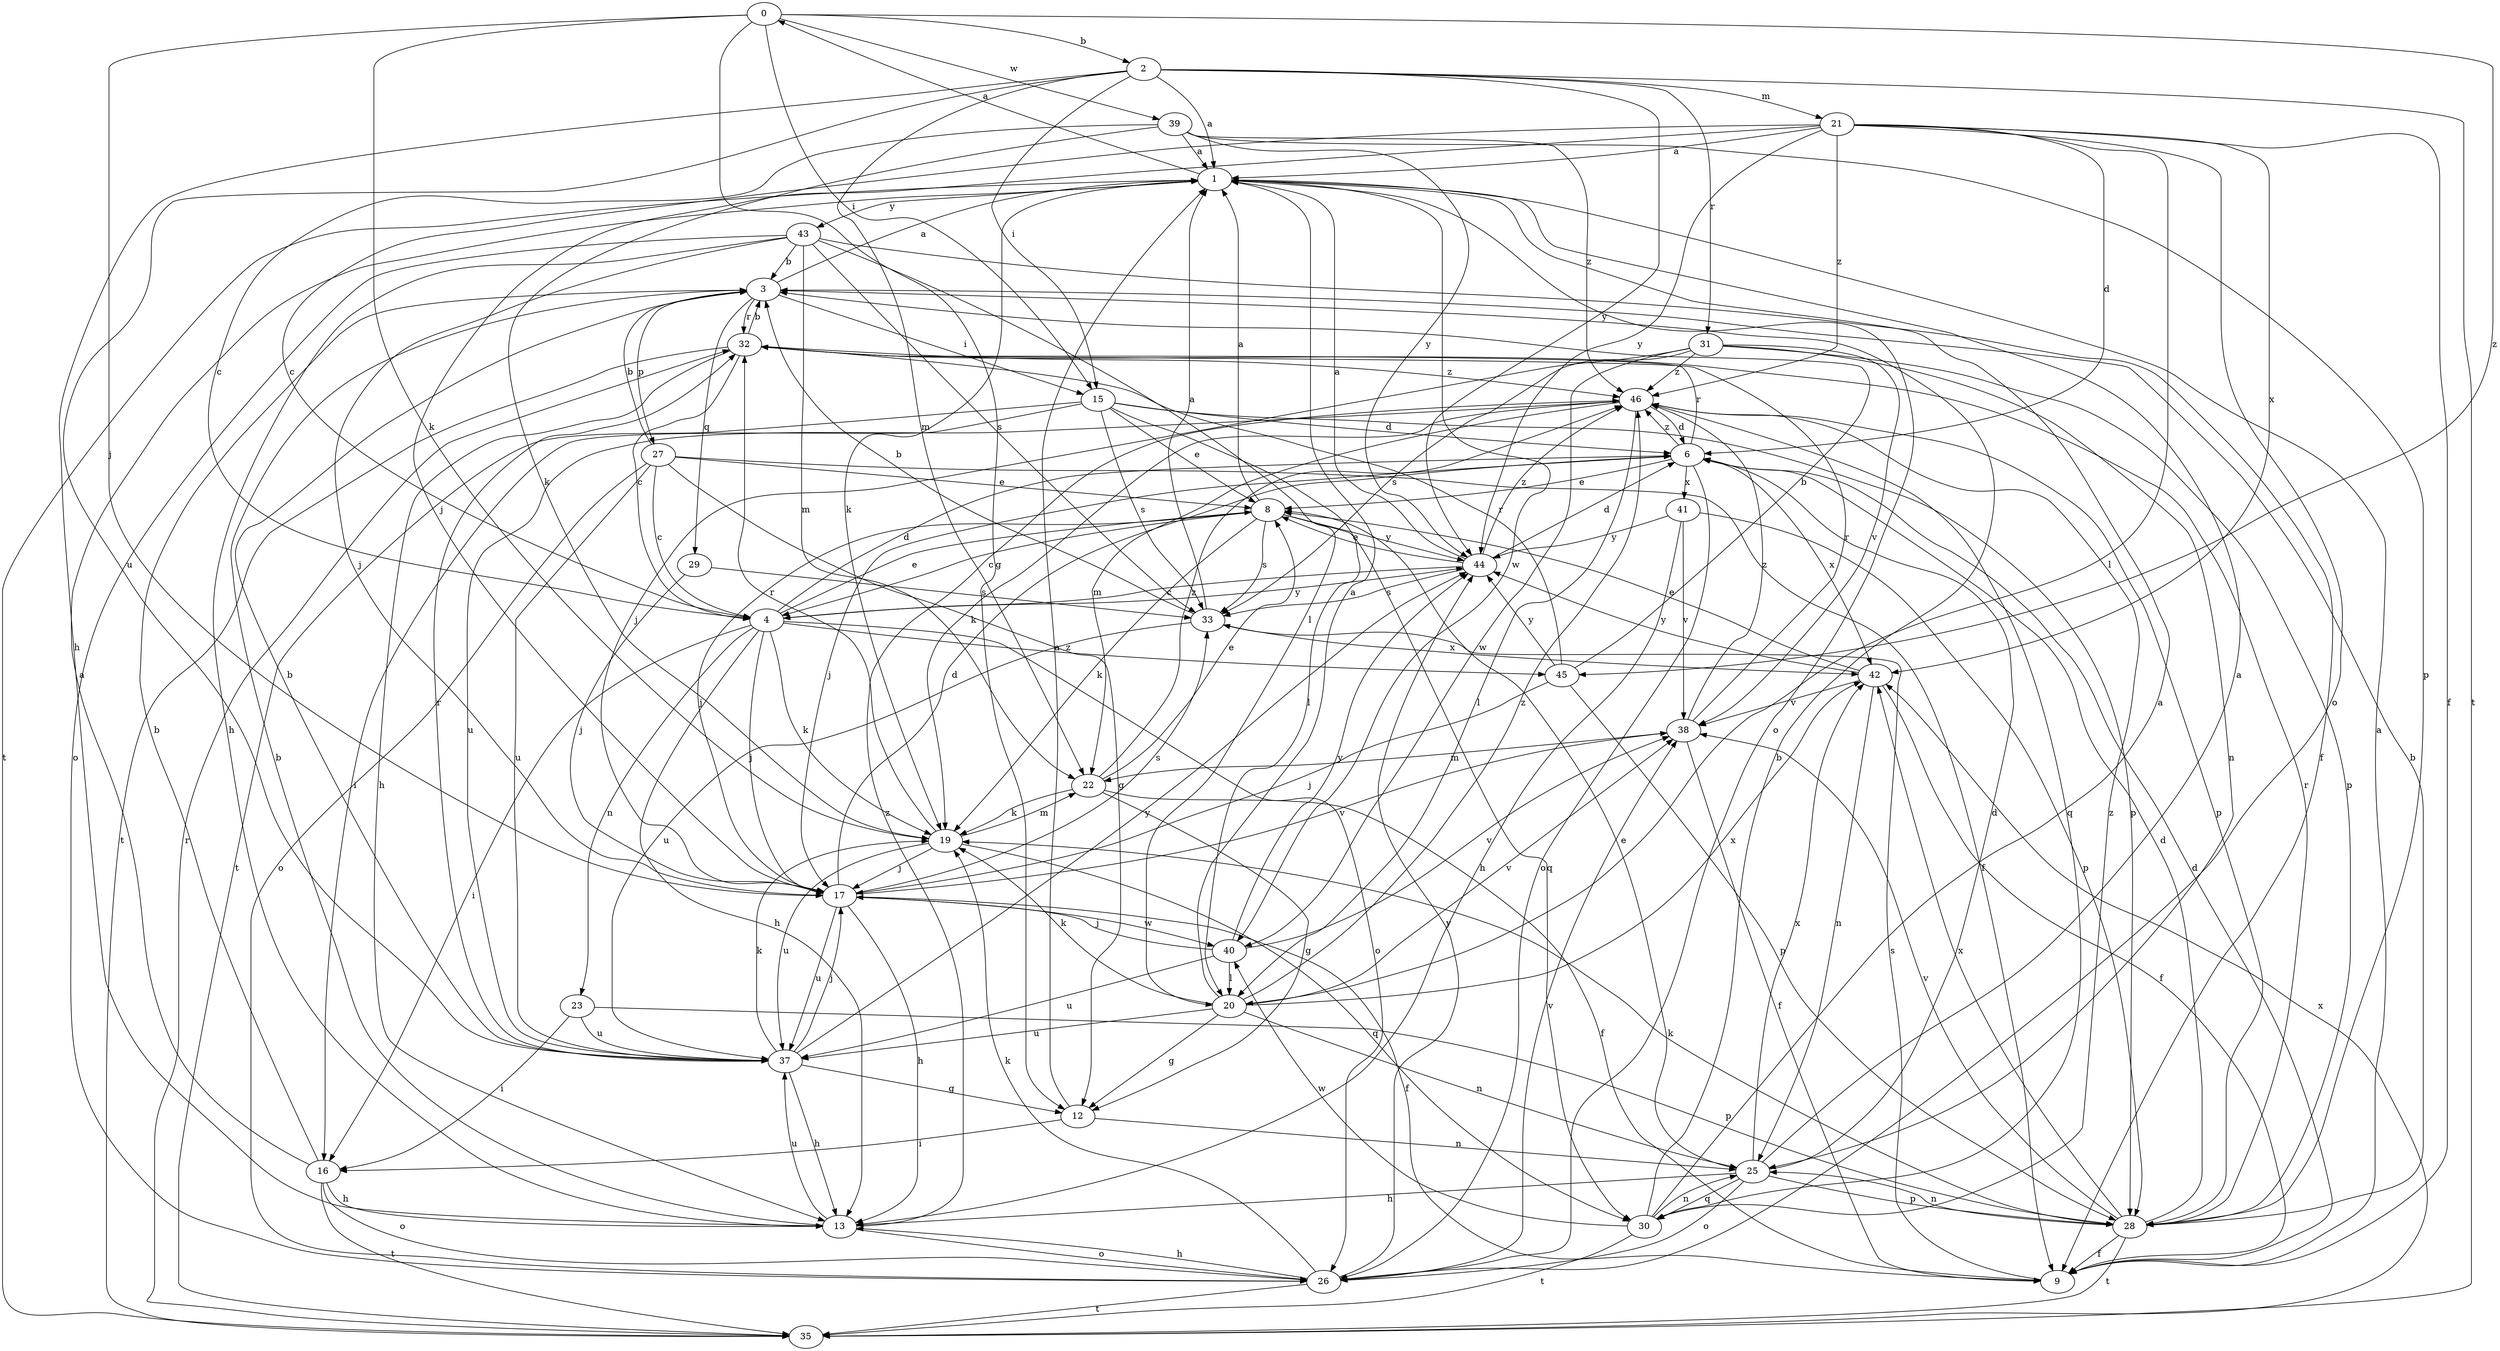 strict digraph  {
0;
1;
2;
3;
4;
6;
8;
9;
12;
13;
15;
16;
17;
19;
20;
21;
22;
23;
25;
26;
27;
28;
29;
30;
31;
32;
33;
35;
37;
38;
39;
40;
41;
42;
43;
44;
45;
46;
0 -> 2  [label=b];
0 -> 12  [label=g];
0 -> 15  [label=i];
0 -> 17  [label=j];
0 -> 19  [label=k];
0 -> 39  [label=w];
0 -> 45  [label=z];
1 -> 0  [label=a];
1 -> 19  [label=k];
1 -> 26  [label=o];
1 -> 35  [label=t];
1 -> 40  [label=w];
1 -> 43  [label=y];
2 -> 1  [label=a];
2 -> 13  [label=h];
2 -> 15  [label=i];
2 -> 21  [label=m];
2 -> 22  [label=m];
2 -> 31  [label=r];
2 -> 35  [label=t];
2 -> 37  [label=u];
2 -> 44  [label=y];
3 -> 1  [label=a];
3 -> 15  [label=i];
3 -> 27  [label=p];
3 -> 29  [label=q];
3 -> 32  [label=r];
4 -> 6  [label=d];
4 -> 8  [label=e];
4 -> 13  [label=h];
4 -> 16  [label=i];
4 -> 17  [label=j];
4 -> 19  [label=k];
4 -> 23  [label=n];
4 -> 26  [label=o];
4 -> 44  [label=y];
4 -> 45  [label=z];
6 -> 8  [label=e];
6 -> 17  [label=j];
6 -> 26  [label=o];
6 -> 32  [label=r];
6 -> 41  [label=x];
6 -> 42  [label=x];
6 -> 46  [label=z];
8 -> 1  [label=a];
8 -> 4  [label=c];
8 -> 17  [label=j];
8 -> 19  [label=k];
8 -> 30  [label=q];
8 -> 33  [label=s];
8 -> 44  [label=y];
9 -> 1  [label=a];
9 -> 6  [label=d];
9 -> 33  [label=s];
12 -> 1  [label=a];
12 -> 16  [label=i];
12 -> 25  [label=n];
13 -> 3  [label=b];
13 -> 26  [label=o];
13 -> 37  [label=u];
13 -> 46  [label=z];
15 -> 6  [label=d];
15 -> 8  [label=e];
15 -> 16  [label=i];
15 -> 20  [label=l];
15 -> 28  [label=p];
15 -> 33  [label=s];
15 -> 35  [label=t];
16 -> 1  [label=a];
16 -> 3  [label=b];
16 -> 13  [label=h];
16 -> 26  [label=o];
16 -> 35  [label=t];
17 -> 6  [label=d];
17 -> 9  [label=f];
17 -> 13  [label=h];
17 -> 33  [label=s];
17 -> 37  [label=u];
17 -> 38  [label=v];
17 -> 40  [label=w];
19 -> 17  [label=j];
19 -> 22  [label=m];
19 -> 30  [label=q];
19 -> 32  [label=r];
19 -> 37  [label=u];
20 -> 1  [label=a];
20 -> 12  [label=g];
20 -> 19  [label=k];
20 -> 25  [label=n];
20 -> 37  [label=u];
20 -> 38  [label=v];
20 -> 42  [label=x];
20 -> 46  [label=z];
21 -> 1  [label=a];
21 -> 4  [label=c];
21 -> 6  [label=d];
21 -> 9  [label=f];
21 -> 17  [label=j];
21 -> 20  [label=l];
21 -> 26  [label=o];
21 -> 42  [label=x];
21 -> 44  [label=y];
21 -> 46  [label=z];
22 -> 8  [label=e];
22 -> 9  [label=f];
22 -> 12  [label=g];
22 -> 19  [label=k];
22 -> 46  [label=z];
23 -> 16  [label=i];
23 -> 28  [label=p];
23 -> 37  [label=u];
25 -> 1  [label=a];
25 -> 6  [label=d];
25 -> 8  [label=e];
25 -> 13  [label=h];
25 -> 26  [label=o];
25 -> 28  [label=p];
25 -> 30  [label=q];
25 -> 42  [label=x];
26 -> 13  [label=h];
26 -> 19  [label=k];
26 -> 35  [label=t];
26 -> 38  [label=v];
26 -> 44  [label=y];
27 -> 3  [label=b];
27 -> 4  [label=c];
27 -> 8  [label=e];
27 -> 9  [label=f];
27 -> 12  [label=g];
27 -> 26  [label=o];
27 -> 37  [label=u];
28 -> 3  [label=b];
28 -> 6  [label=d];
28 -> 9  [label=f];
28 -> 19  [label=k];
28 -> 25  [label=n];
28 -> 32  [label=r];
28 -> 35  [label=t];
28 -> 38  [label=v];
28 -> 42  [label=x];
29 -> 17  [label=j];
29 -> 33  [label=s];
30 -> 1  [label=a];
30 -> 3  [label=b];
30 -> 25  [label=n];
30 -> 35  [label=t];
30 -> 40  [label=w];
30 -> 46  [label=z];
31 -> 17  [label=j];
31 -> 25  [label=n];
31 -> 28  [label=p];
31 -> 33  [label=s];
31 -> 38  [label=v];
31 -> 40  [label=w];
31 -> 46  [label=z];
32 -> 3  [label=b];
32 -> 4  [label=c];
32 -> 13  [label=h];
32 -> 35  [label=t];
32 -> 46  [label=z];
33 -> 1  [label=a];
33 -> 3  [label=b];
33 -> 37  [label=u];
33 -> 42  [label=x];
35 -> 32  [label=r];
35 -> 42  [label=x];
37 -> 3  [label=b];
37 -> 12  [label=g];
37 -> 13  [label=h];
37 -> 17  [label=j];
37 -> 19  [label=k];
37 -> 32  [label=r];
37 -> 44  [label=y];
38 -> 9  [label=f];
38 -> 22  [label=m];
38 -> 32  [label=r];
38 -> 46  [label=z];
39 -> 1  [label=a];
39 -> 4  [label=c];
39 -> 19  [label=k];
39 -> 28  [label=p];
39 -> 44  [label=y];
39 -> 46  [label=z];
40 -> 17  [label=j];
40 -> 20  [label=l];
40 -> 37  [label=u];
40 -> 38  [label=v];
40 -> 44  [label=y];
41 -> 13  [label=h];
41 -> 28  [label=p];
41 -> 38  [label=v];
41 -> 44  [label=y];
42 -> 8  [label=e];
42 -> 9  [label=f];
42 -> 25  [label=n];
42 -> 38  [label=v];
42 -> 44  [label=y];
43 -> 3  [label=b];
43 -> 9  [label=f];
43 -> 13  [label=h];
43 -> 17  [label=j];
43 -> 20  [label=l];
43 -> 22  [label=m];
43 -> 26  [label=o];
43 -> 33  [label=s];
44 -> 1  [label=a];
44 -> 4  [label=c];
44 -> 6  [label=d];
44 -> 8  [label=e];
44 -> 33  [label=s];
44 -> 46  [label=z];
45 -> 3  [label=b];
45 -> 17  [label=j];
45 -> 28  [label=p];
45 -> 32  [label=r];
45 -> 44  [label=y];
46 -> 6  [label=d];
46 -> 19  [label=k];
46 -> 20  [label=l];
46 -> 22  [label=m];
46 -> 28  [label=p];
46 -> 30  [label=q];
46 -> 37  [label=u];
}
